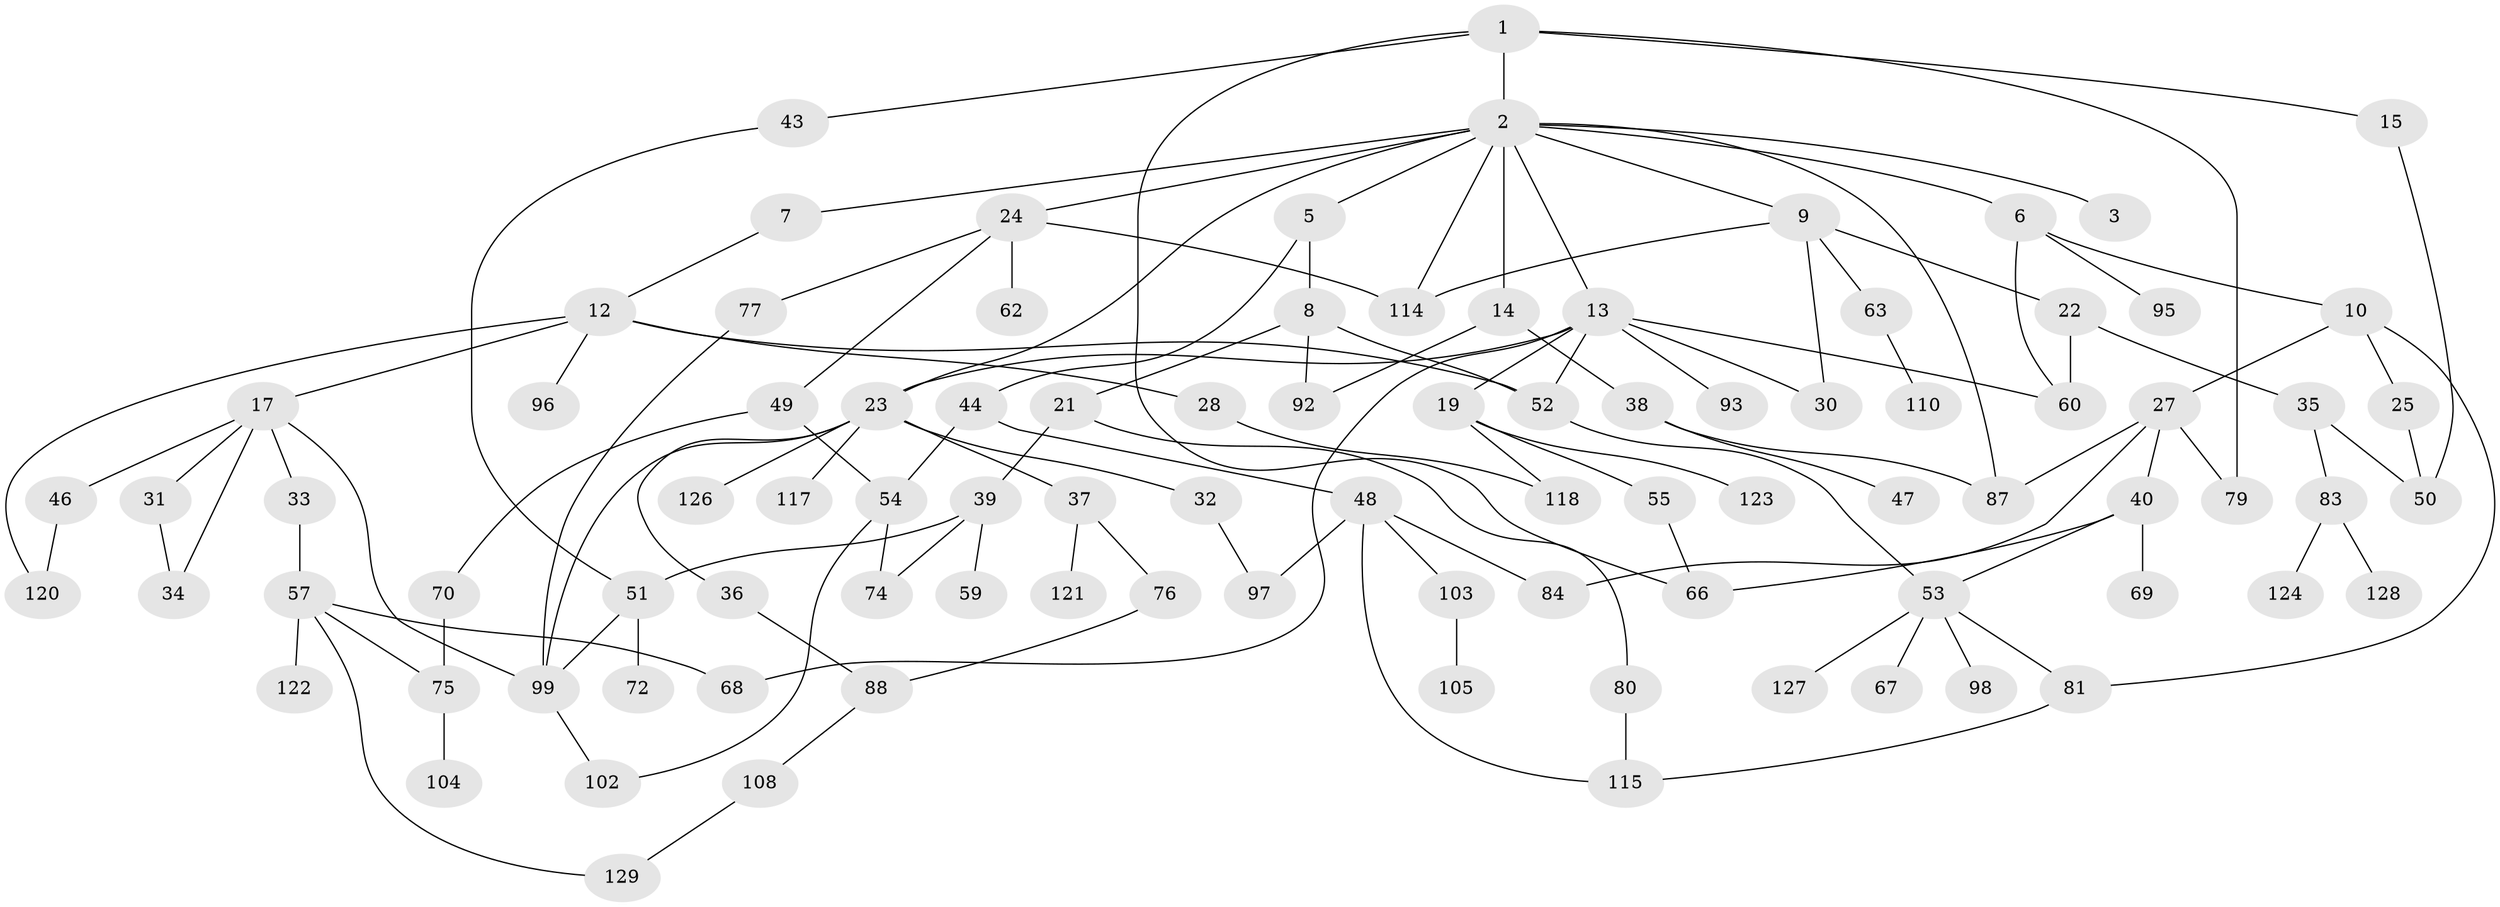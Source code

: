 // Generated by graph-tools (version 1.1) at 2025/23/03/03/25 07:23:30]
// undirected, 93 vertices, 128 edges
graph export_dot {
graph [start="1"]
  node [color=gray90,style=filled];
  1 [super="+109"];
  2 [super="+4"];
  3;
  5;
  6 [super="+20"];
  7;
  8 [super="+100"];
  9 [super="+11"];
  10;
  12 [super="+16"];
  13 [super="+58"];
  14 [super="+29"];
  15;
  17 [super="+18"];
  19 [super="+42"];
  21 [super="+112"];
  22;
  23 [super="+26"];
  24 [super="+41"];
  25;
  27 [super="+45"];
  28;
  30;
  31 [super="+78"];
  32;
  33;
  34;
  35 [super="+132"];
  36 [super="+113"];
  37 [super="+94"];
  38 [super="+90"];
  39 [super="+116"];
  40;
  43;
  44;
  46;
  47;
  48 [super="+56"];
  49;
  50 [super="+86"];
  51 [super="+61"];
  52 [super="+119"];
  53 [super="+64"];
  54 [super="+65"];
  55;
  57 [super="+106"];
  59;
  60 [super="+73"];
  62;
  63 [super="+125"];
  66 [super="+71"];
  67;
  68 [super="+82"];
  69;
  70 [super="+111"];
  72;
  74;
  75;
  76;
  77;
  79;
  80;
  81 [super="+85"];
  83 [super="+89"];
  84 [super="+91"];
  87;
  88 [super="+131"];
  92;
  93;
  95;
  96;
  97 [super="+107"];
  98;
  99 [super="+101"];
  102;
  103;
  104;
  105;
  108 [super="+130"];
  110;
  114;
  115;
  117;
  118;
  120;
  121;
  122;
  123;
  124;
  126;
  127;
  128;
  129;
  1 -- 2;
  1 -- 15;
  1 -- 43;
  1 -- 79;
  1 -- 66;
  2 -- 3;
  2 -- 6;
  2 -- 7;
  2 -- 13;
  2 -- 114;
  2 -- 5;
  2 -- 87;
  2 -- 23;
  2 -- 24;
  2 -- 9;
  2 -- 14;
  5 -- 8;
  5 -- 44;
  6 -- 10;
  6 -- 95;
  6 -- 60;
  7 -- 12;
  8 -- 21;
  8 -- 52;
  8 -- 92;
  9 -- 22;
  9 -- 30;
  9 -- 114;
  9 -- 63;
  10 -- 25;
  10 -- 27;
  10 -- 81;
  12 -- 17;
  12 -- 28;
  12 -- 96;
  12 -- 120;
  12 -- 52;
  13 -- 19;
  13 -- 23;
  13 -- 30;
  13 -- 93;
  13 -- 52;
  13 -- 60;
  13 -- 68;
  14 -- 38;
  14 -- 92;
  15 -- 50;
  17 -- 31;
  17 -- 34;
  17 -- 46;
  17 -- 33;
  17 -- 99;
  19 -- 55;
  19 -- 118;
  19 -- 123;
  21 -- 39;
  21 -- 80;
  22 -- 35;
  22 -- 60;
  23 -- 36;
  23 -- 37;
  23 -- 32;
  23 -- 117;
  23 -- 126;
  23 -- 99;
  24 -- 62;
  24 -- 114;
  24 -- 49;
  24 -- 77;
  25 -- 50;
  27 -- 40;
  27 -- 79;
  27 -- 84;
  27 -- 87;
  28 -- 118;
  31 -- 34;
  32 -- 97;
  33 -- 57;
  35 -- 83;
  35 -- 50;
  36 -- 88;
  37 -- 76;
  37 -- 121;
  38 -- 47;
  38 -- 87;
  39 -- 59;
  39 -- 74;
  39 -- 51;
  40 -- 69;
  40 -- 53;
  40 -- 66;
  43 -- 51;
  44 -- 48;
  44 -- 54;
  46 -- 120;
  48 -- 84;
  48 -- 97;
  48 -- 115;
  48 -- 103;
  49 -- 70;
  49 -- 54;
  51 -- 72;
  51 -- 99;
  52 -- 53;
  53 -- 67;
  53 -- 98;
  53 -- 81;
  53 -- 127;
  54 -- 74;
  54 -- 102;
  55 -- 66;
  57 -- 75;
  57 -- 68;
  57 -- 129;
  57 -- 122;
  63 -- 110;
  70 -- 75;
  75 -- 104;
  76 -- 88;
  77 -- 99;
  80 -- 115;
  81 -- 115;
  83 -- 124;
  83 -- 128;
  88 -- 108;
  99 -- 102;
  103 -- 105;
  108 -- 129;
}
